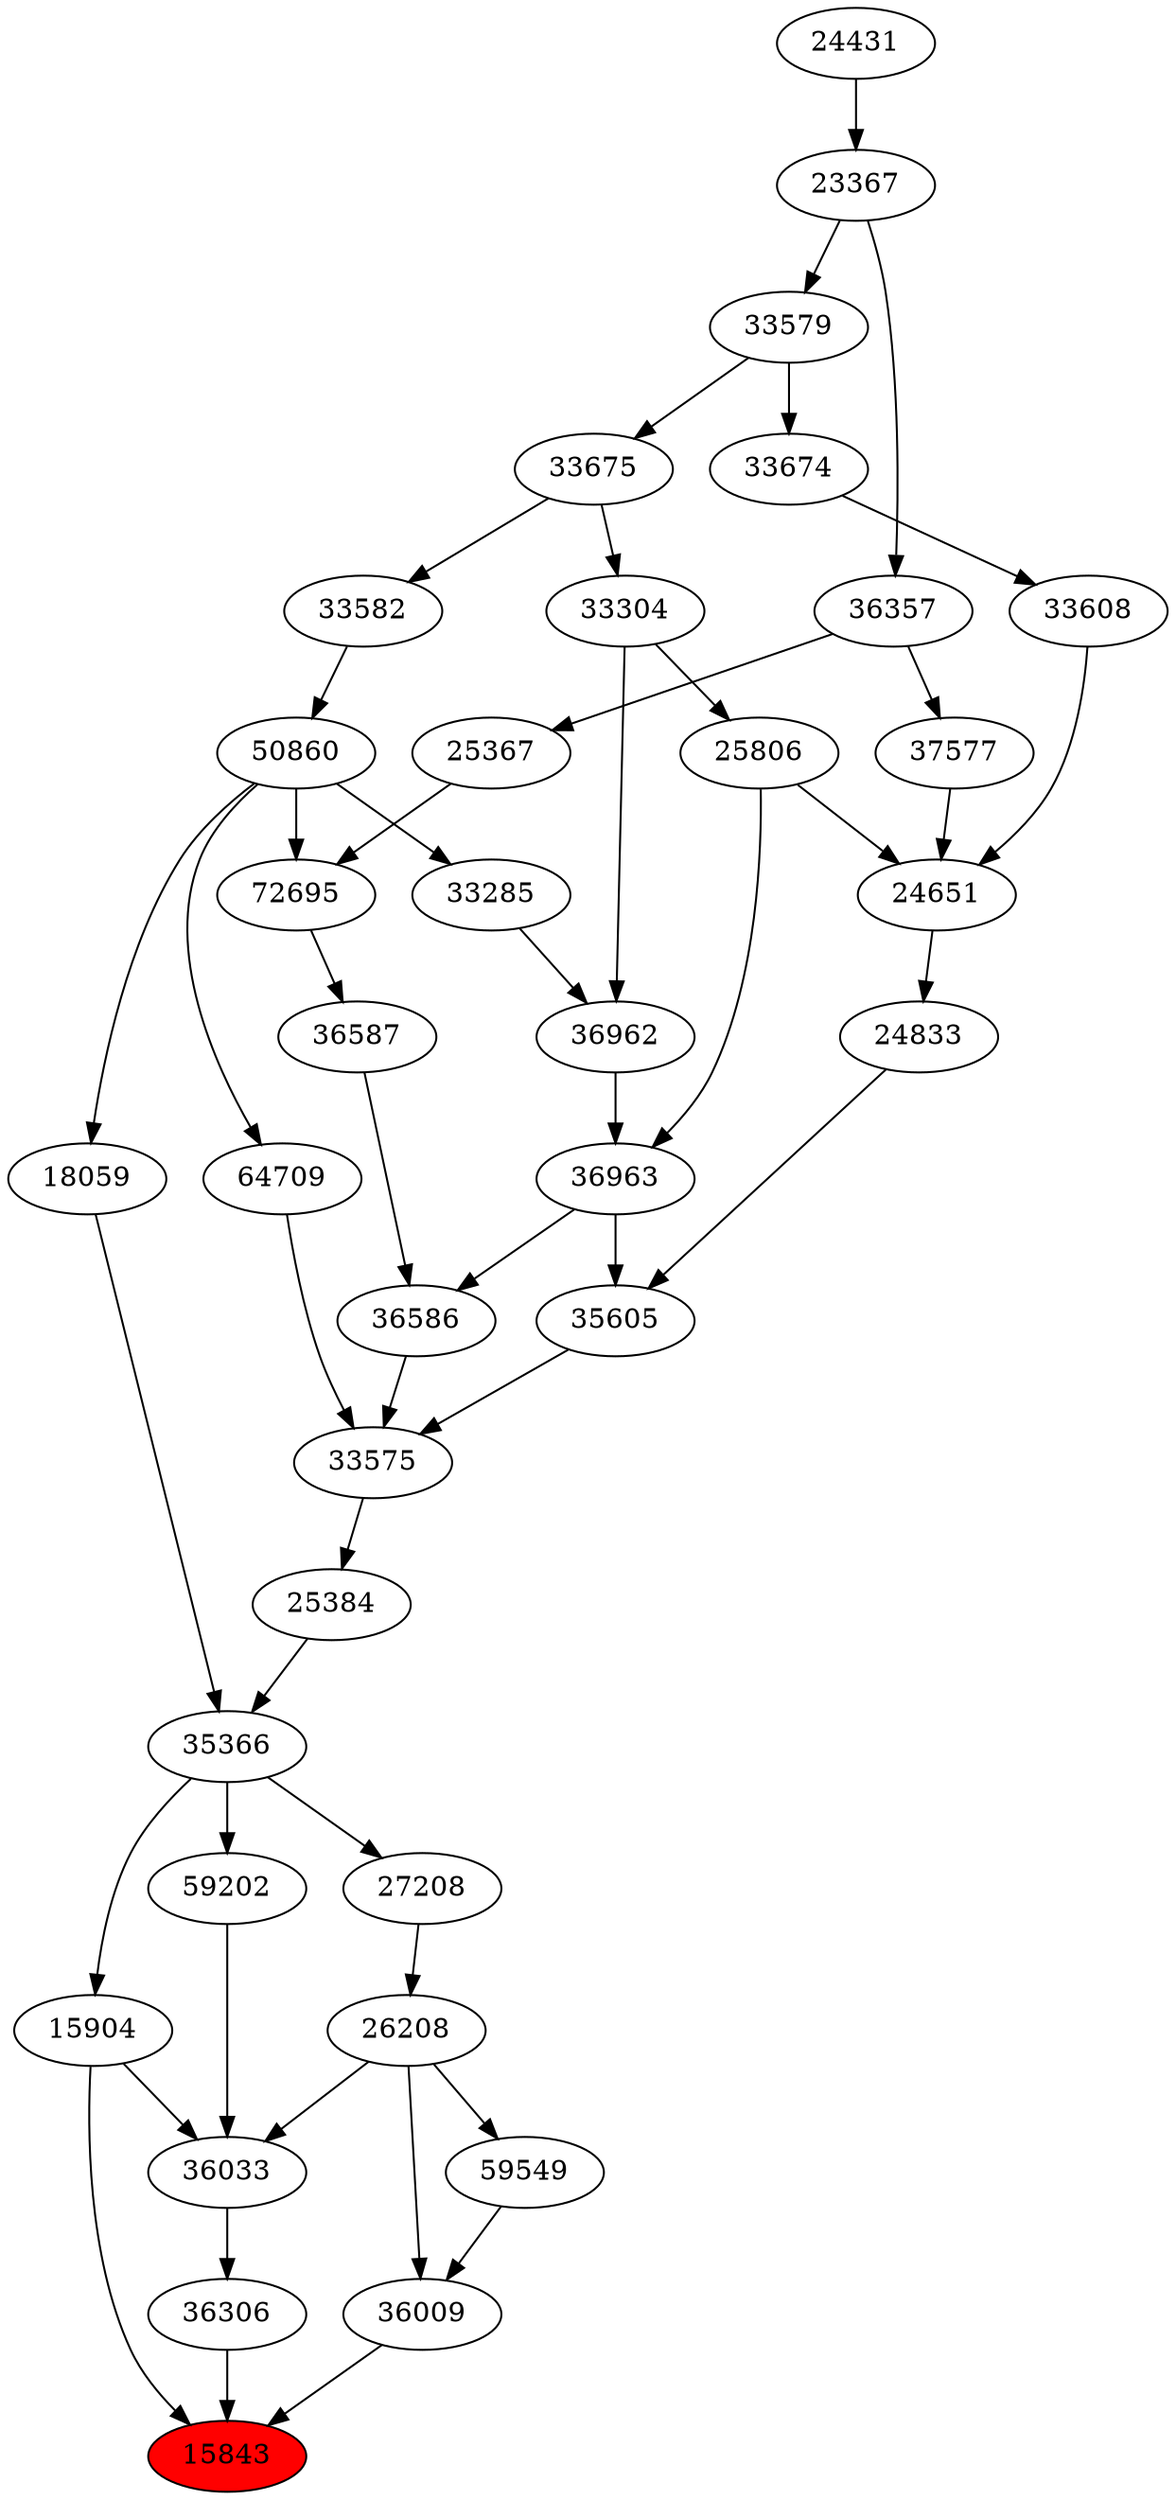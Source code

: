 strict digraph{ 
15843 [label="15843" fillcolor=red style=filled]
36306 -> 15843
36009 -> 15843
15904 -> 15843
36306 [label="36306"]
36033 -> 36306
36009 [label="36009"]
26208 -> 36009
59549 -> 36009
15904 [label="15904"]
35366 -> 15904
36033 [label="36033"]
26208 -> 36033
59202 -> 36033
15904 -> 36033
26208 [label="26208"]
27208 -> 26208
59549 [label="59549"]
26208 -> 59549
35366 [label="35366"]
25384 -> 35366
18059 -> 35366
59202 [label="59202"]
35366 -> 59202
27208 [label="27208"]
35366 -> 27208
25384 [label="25384"]
33575 -> 25384
18059 [label="18059"]
50860 -> 18059
33575 [label="33575"]
36586 -> 33575
35605 -> 33575
64709 -> 33575
50860 [label="50860"]
33582 -> 50860
36586 [label="36586"]
36587 -> 36586
36963 -> 36586
35605 [label="35605"]
24833 -> 35605
36963 -> 35605
64709 [label="64709"]
50860 -> 64709
33582 [label="33582"]
33675 -> 33582
36587 [label="36587"]
72695 -> 36587
36963 [label="36963"]
36962 -> 36963
25806 -> 36963
24833 [label="24833"]
24651 -> 24833
33675 [label="33675"]
33579 -> 33675
72695 [label="72695"]
50860 -> 72695
25367 -> 72695
36962 [label="36962"]
33285 -> 36962
33304 -> 36962
25806 [label="25806"]
33304 -> 25806
24651 [label="24651"]
25806 -> 24651
33608 -> 24651
37577 -> 24651
33579 [label="33579"]
23367 -> 33579
25367 [label="25367"]
36357 -> 25367
33285 [label="33285"]
50860 -> 33285
33304 [label="33304"]
33675 -> 33304
33608 [label="33608"]
33674 -> 33608
37577 [label="37577"]
36357 -> 37577
23367 [label="23367"]
24431 -> 23367
36357 [label="36357"]
23367 -> 36357
33674 [label="33674"]
33579 -> 33674
24431 [label="24431"]
}